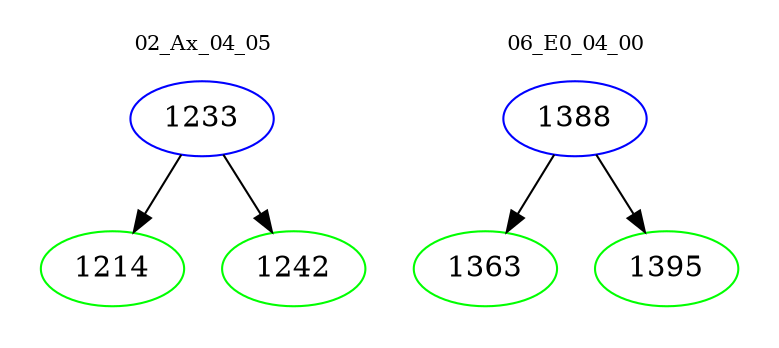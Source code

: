 digraph{
subgraph cluster_0 {
color = white
label = "02_Ax_04_05";
fontsize=10;
T0_1233 [label="1233", color="blue"]
T0_1233 -> T0_1214 [color="black"]
T0_1214 [label="1214", color="green"]
T0_1233 -> T0_1242 [color="black"]
T0_1242 [label="1242", color="green"]
}
subgraph cluster_1 {
color = white
label = "06_E0_04_00";
fontsize=10;
T1_1388 [label="1388", color="blue"]
T1_1388 -> T1_1363 [color="black"]
T1_1363 [label="1363", color="green"]
T1_1388 -> T1_1395 [color="black"]
T1_1395 [label="1395", color="green"]
}
}
